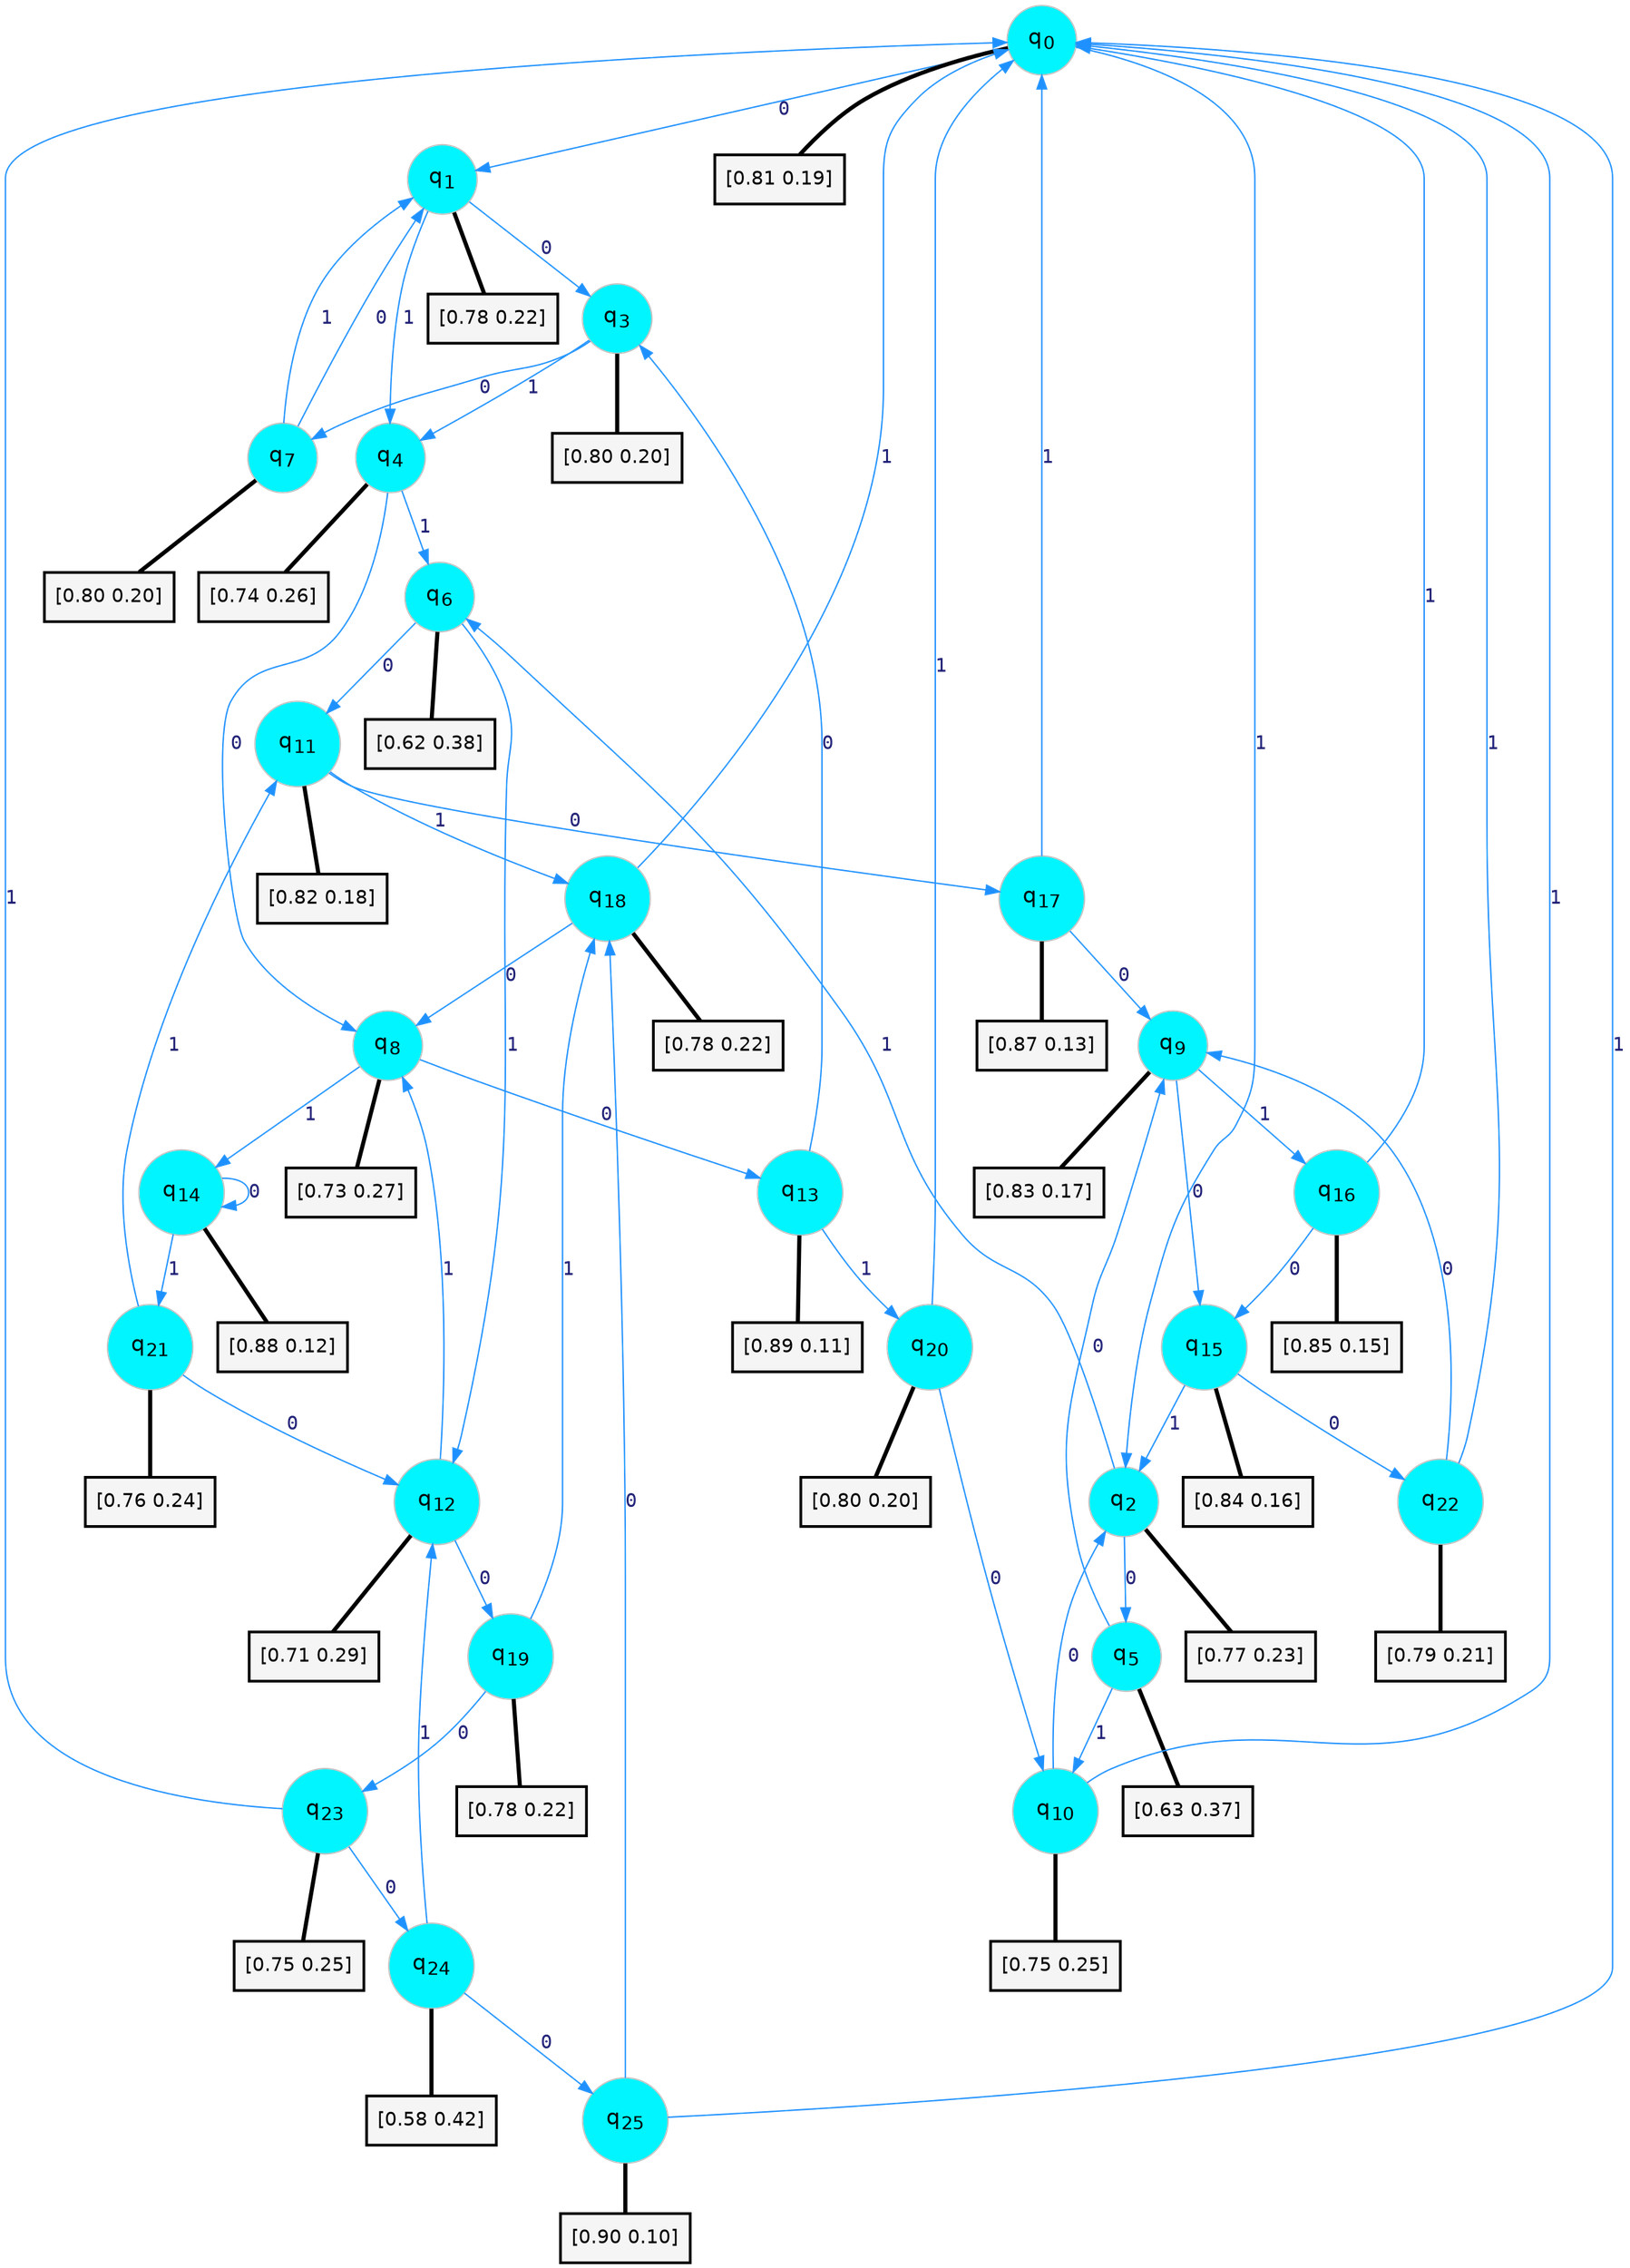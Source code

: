 digraph G {
graph [
bgcolor=transparent, dpi=300, rankdir=TD, size="40,25"];
node [
color=gray, fillcolor=turquoise1, fontcolor=black, fontname=Helvetica, fontsize=16, fontweight=bold, shape=circle, style=filled];
edge [
arrowsize=1, color=dodgerblue1, fontcolor=midnightblue, fontname=courier, fontweight=bold, penwidth=1, style=solid, weight=20];
0[label=<q<SUB>0</SUB>>];
1[label=<q<SUB>1</SUB>>];
2[label=<q<SUB>2</SUB>>];
3[label=<q<SUB>3</SUB>>];
4[label=<q<SUB>4</SUB>>];
5[label=<q<SUB>5</SUB>>];
6[label=<q<SUB>6</SUB>>];
7[label=<q<SUB>7</SUB>>];
8[label=<q<SUB>8</SUB>>];
9[label=<q<SUB>9</SUB>>];
10[label=<q<SUB>10</SUB>>];
11[label=<q<SUB>11</SUB>>];
12[label=<q<SUB>12</SUB>>];
13[label=<q<SUB>13</SUB>>];
14[label=<q<SUB>14</SUB>>];
15[label=<q<SUB>15</SUB>>];
16[label=<q<SUB>16</SUB>>];
17[label=<q<SUB>17</SUB>>];
18[label=<q<SUB>18</SUB>>];
19[label=<q<SUB>19</SUB>>];
20[label=<q<SUB>20</SUB>>];
21[label=<q<SUB>21</SUB>>];
22[label=<q<SUB>22</SUB>>];
23[label=<q<SUB>23</SUB>>];
24[label=<q<SUB>24</SUB>>];
25[label=<q<SUB>25</SUB>>];
26[label="[0.81 0.19]", shape=box,fontcolor=black, fontname=Helvetica, fontsize=14, penwidth=2, fillcolor=whitesmoke,color=black];
27[label="[0.78 0.22]", shape=box,fontcolor=black, fontname=Helvetica, fontsize=14, penwidth=2, fillcolor=whitesmoke,color=black];
28[label="[0.77 0.23]", shape=box,fontcolor=black, fontname=Helvetica, fontsize=14, penwidth=2, fillcolor=whitesmoke,color=black];
29[label="[0.80 0.20]", shape=box,fontcolor=black, fontname=Helvetica, fontsize=14, penwidth=2, fillcolor=whitesmoke,color=black];
30[label="[0.74 0.26]", shape=box,fontcolor=black, fontname=Helvetica, fontsize=14, penwidth=2, fillcolor=whitesmoke,color=black];
31[label="[0.63 0.37]", shape=box,fontcolor=black, fontname=Helvetica, fontsize=14, penwidth=2, fillcolor=whitesmoke,color=black];
32[label="[0.62 0.38]", shape=box,fontcolor=black, fontname=Helvetica, fontsize=14, penwidth=2, fillcolor=whitesmoke,color=black];
33[label="[0.80 0.20]", shape=box,fontcolor=black, fontname=Helvetica, fontsize=14, penwidth=2, fillcolor=whitesmoke,color=black];
34[label="[0.73 0.27]", shape=box,fontcolor=black, fontname=Helvetica, fontsize=14, penwidth=2, fillcolor=whitesmoke,color=black];
35[label="[0.83 0.17]", shape=box,fontcolor=black, fontname=Helvetica, fontsize=14, penwidth=2, fillcolor=whitesmoke,color=black];
36[label="[0.75 0.25]", shape=box,fontcolor=black, fontname=Helvetica, fontsize=14, penwidth=2, fillcolor=whitesmoke,color=black];
37[label="[0.82 0.18]", shape=box,fontcolor=black, fontname=Helvetica, fontsize=14, penwidth=2, fillcolor=whitesmoke,color=black];
38[label="[0.71 0.29]", shape=box,fontcolor=black, fontname=Helvetica, fontsize=14, penwidth=2, fillcolor=whitesmoke,color=black];
39[label="[0.89 0.11]", shape=box,fontcolor=black, fontname=Helvetica, fontsize=14, penwidth=2, fillcolor=whitesmoke,color=black];
40[label="[0.88 0.12]", shape=box,fontcolor=black, fontname=Helvetica, fontsize=14, penwidth=2, fillcolor=whitesmoke,color=black];
41[label="[0.84 0.16]", shape=box,fontcolor=black, fontname=Helvetica, fontsize=14, penwidth=2, fillcolor=whitesmoke,color=black];
42[label="[0.85 0.15]", shape=box,fontcolor=black, fontname=Helvetica, fontsize=14, penwidth=2, fillcolor=whitesmoke,color=black];
43[label="[0.87 0.13]", shape=box,fontcolor=black, fontname=Helvetica, fontsize=14, penwidth=2, fillcolor=whitesmoke,color=black];
44[label="[0.78 0.22]", shape=box,fontcolor=black, fontname=Helvetica, fontsize=14, penwidth=2, fillcolor=whitesmoke,color=black];
45[label="[0.78 0.22]", shape=box,fontcolor=black, fontname=Helvetica, fontsize=14, penwidth=2, fillcolor=whitesmoke,color=black];
46[label="[0.80 0.20]", shape=box,fontcolor=black, fontname=Helvetica, fontsize=14, penwidth=2, fillcolor=whitesmoke,color=black];
47[label="[0.76 0.24]", shape=box,fontcolor=black, fontname=Helvetica, fontsize=14, penwidth=2, fillcolor=whitesmoke,color=black];
48[label="[0.79 0.21]", shape=box,fontcolor=black, fontname=Helvetica, fontsize=14, penwidth=2, fillcolor=whitesmoke,color=black];
49[label="[0.75 0.25]", shape=box,fontcolor=black, fontname=Helvetica, fontsize=14, penwidth=2, fillcolor=whitesmoke,color=black];
50[label="[0.58 0.42]", shape=box,fontcolor=black, fontname=Helvetica, fontsize=14, penwidth=2, fillcolor=whitesmoke,color=black];
51[label="[0.90 0.10]", shape=box,fontcolor=black, fontname=Helvetica, fontsize=14, penwidth=2, fillcolor=whitesmoke,color=black];
0->1 [label=0];
0->2 [label=1];
0->26 [arrowhead=none, penwidth=3,color=black];
1->3 [label=0];
1->4 [label=1];
1->27 [arrowhead=none, penwidth=3,color=black];
2->5 [label=0];
2->6 [label=1];
2->28 [arrowhead=none, penwidth=3,color=black];
3->7 [label=0];
3->4 [label=1];
3->29 [arrowhead=none, penwidth=3,color=black];
4->8 [label=0];
4->6 [label=1];
4->30 [arrowhead=none, penwidth=3,color=black];
5->9 [label=0];
5->10 [label=1];
5->31 [arrowhead=none, penwidth=3,color=black];
6->11 [label=0];
6->12 [label=1];
6->32 [arrowhead=none, penwidth=3,color=black];
7->1 [label=0];
7->1 [label=1];
7->33 [arrowhead=none, penwidth=3,color=black];
8->13 [label=0];
8->14 [label=1];
8->34 [arrowhead=none, penwidth=3,color=black];
9->15 [label=0];
9->16 [label=1];
9->35 [arrowhead=none, penwidth=3,color=black];
10->2 [label=0];
10->0 [label=1];
10->36 [arrowhead=none, penwidth=3,color=black];
11->17 [label=0];
11->18 [label=1];
11->37 [arrowhead=none, penwidth=3,color=black];
12->19 [label=0];
12->8 [label=1];
12->38 [arrowhead=none, penwidth=3,color=black];
13->3 [label=0];
13->20 [label=1];
13->39 [arrowhead=none, penwidth=3,color=black];
14->14 [label=0];
14->21 [label=1];
14->40 [arrowhead=none, penwidth=3,color=black];
15->22 [label=0];
15->2 [label=1];
15->41 [arrowhead=none, penwidth=3,color=black];
16->15 [label=0];
16->0 [label=1];
16->42 [arrowhead=none, penwidth=3,color=black];
17->9 [label=0];
17->0 [label=1];
17->43 [arrowhead=none, penwidth=3,color=black];
18->8 [label=0];
18->0 [label=1];
18->44 [arrowhead=none, penwidth=3,color=black];
19->23 [label=0];
19->18 [label=1];
19->45 [arrowhead=none, penwidth=3,color=black];
20->10 [label=0];
20->0 [label=1];
20->46 [arrowhead=none, penwidth=3,color=black];
21->12 [label=0];
21->11 [label=1];
21->47 [arrowhead=none, penwidth=3,color=black];
22->9 [label=0];
22->0 [label=1];
22->48 [arrowhead=none, penwidth=3,color=black];
23->24 [label=0];
23->0 [label=1];
23->49 [arrowhead=none, penwidth=3,color=black];
24->25 [label=0];
24->12 [label=1];
24->50 [arrowhead=none, penwidth=3,color=black];
25->18 [label=0];
25->0 [label=1];
25->51 [arrowhead=none, penwidth=3,color=black];
}
